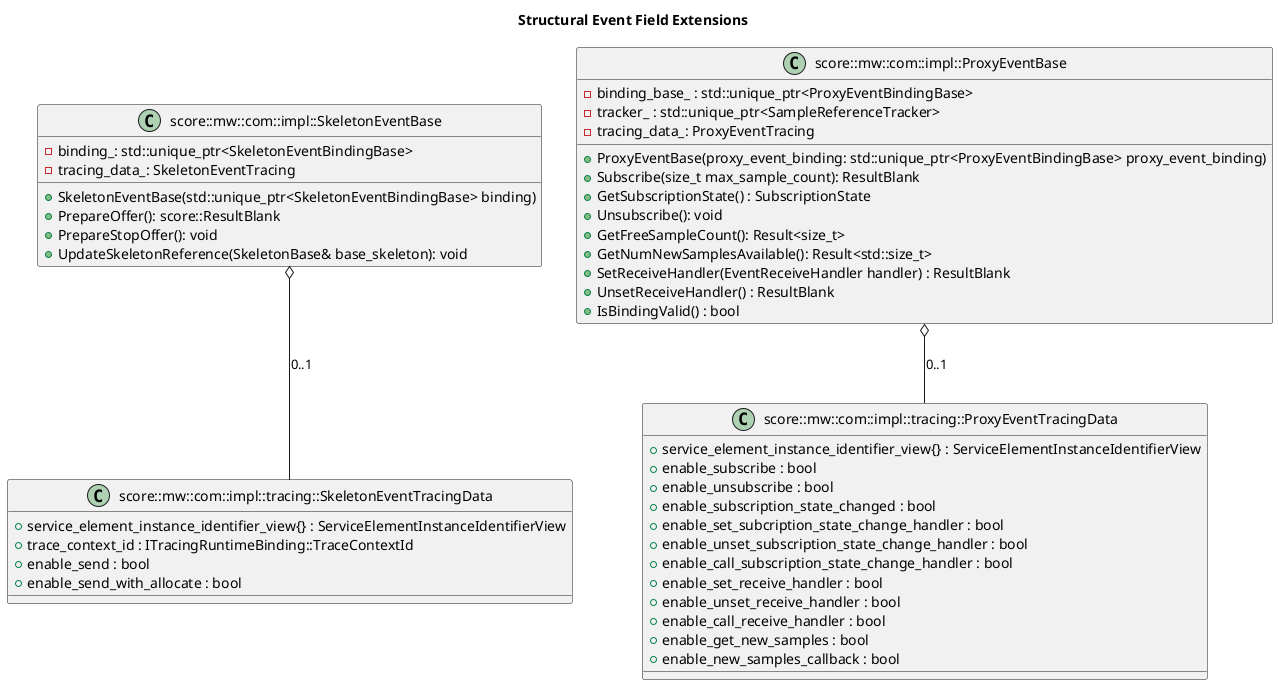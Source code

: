 @startuml structural_event_field_extensions
title "Structural Event Field Extensions"

class "score::mw::com::impl::tracing::SkeletonEventTracingData" {
  +service_element_instance_identifier_view{} : ServiceElementInstanceIdentifierView
  +trace_context_id : ITracingRuntimeBinding::TraceContextId
  +enable_send : bool
  +enable_send_with_allocate : bool
}

class "score::mw::com::impl::tracing::ProxyEventTracingData" {
  +service_element_instance_identifier_view{} : ServiceElementInstanceIdentifierView
  +enable_subscribe : bool
  +enable_unsubscribe : bool
  +enable_subscription_state_changed : bool
  +enable_set_subcription_state_change_handler : bool
  +enable_unset_subscription_state_change_handler : bool
  +enable_call_subscription_state_change_handler : bool
  +enable_set_receive_handler : bool
  +enable_unset_receive_handler : bool
  +enable_call_receive_handler : bool
  +enable_get_new_samples : bool
  +enable_new_samples_callback : bool
}

class "score::mw::com::impl::SkeletonEventBase" {
  +SkeletonEventBase(std::unique_ptr<SkeletonEventBindingBase> binding)
  +PrepareOffer(): score::ResultBlank
  +PrepareStopOffer(): void
  +UpdateSkeletonReference(SkeletonBase& base_skeleton): void
  -binding_: std::unique_ptr<SkeletonEventBindingBase>
  -tracing_data_: SkeletonEventTracing
}

class "score::mw::com::impl::ProxyEventBase" {
  +ProxyEventBase(proxy_event_binding: std::unique_ptr<ProxyEventBindingBase> proxy_event_binding)
  +Subscribe(size_t max_sample_count): ResultBlank
  +GetSubscriptionState() : SubscriptionState
  +Unsubscribe(): void
  +GetFreeSampleCount(): Result<size_t>
  +GetNumNewSamplesAvailable(): Result<std::size_t>
  +SetReceiveHandler(EventReceiveHandler handler) : ResultBlank
  +UnsetReceiveHandler() : ResultBlank
  +IsBindingValid() : bool
  -binding_base_ : std::unique_ptr<ProxyEventBindingBase>
  -tracker_ : std::unique_ptr<SampleReferenceTracker>
  -tracing_data_: ProxyEventTracing
}

"score::mw::com::impl::SkeletonEventBase" o-- "score::mw::com::impl::tracing::SkeletonEventTracingData" : 0..1
"score::mw::com::impl::ProxyEventBase" o-- "score::mw::com::impl::tracing::ProxyEventTracingData" : 0..1

@enduml
